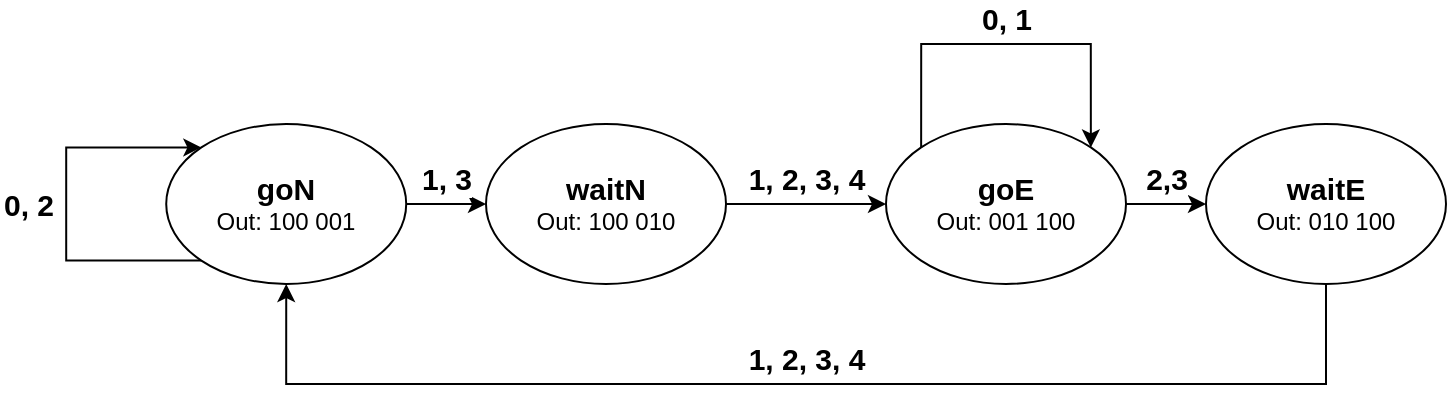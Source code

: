<mxfile version="17.4.6" type="device"><diagram id="2Yp14xLSAn1HWh6ZhCZn" name="Page-1"><mxGraphModel dx="1038" dy="547" grid="1" gridSize="10" guides="1" tooltips="1" connect="1" arrows="1" fold="1" page="1" pageScale="1" pageWidth="827" pageHeight="1169" math="0" shadow="0"><root><mxCell id="0"/><mxCell id="1" parent="0"/><mxCell id="7hPypMRG30PPzJz8ZSHK-5" style="edgeStyle=orthogonalEdgeStyle;rounded=0;orthogonalLoop=1;jettySize=auto;html=1;exitX=0;exitY=1;exitDx=0;exitDy=0;entryX=0;entryY=0;entryDx=0;entryDy=0;" edge="1" parent="1" source="7hPypMRG30PPzJz8ZSHK-1" target="7hPypMRG30PPzJz8ZSHK-1"><mxGeometry relative="1" as="geometry"><mxPoint x="30.11" y="150" as="targetPoint"/><Array as="points"><mxPoint x="90.11" y="178"/><mxPoint x="90.11" y="122"/></Array></mxGeometry></mxCell><mxCell id="7hPypMRG30PPzJz8ZSHK-6" value="0, 2" style="edgeLabel;html=1;align=center;verticalAlign=middle;resizable=0;points=[];fontStyle=1;fontSize=15;" vertex="1" connectable="0" parent="7hPypMRG30PPzJz8ZSHK-5"><mxGeometry x="0.391" relative="1" as="geometry"><mxPoint x="-29" y="28" as="offset"/></mxGeometry></mxCell><mxCell id="7hPypMRG30PPzJz8ZSHK-13" style="edgeStyle=orthogonalEdgeStyle;rounded=0;orthogonalLoop=1;jettySize=auto;html=1;exitX=1;exitY=0.5;exitDx=0;exitDy=0;entryX=0;entryY=0.5;entryDx=0;entryDy=0;fontSize=15;" edge="1" parent="1" source="7hPypMRG30PPzJz8ZSHK-1" target="7hPypMRG30PPzJz8ZSHK-12"><mxGeometry relative="1" as="geometry"/></mxCell><mxCell id="7hPypMRG30PPzJz8ZSHK-1" value="&lt;font size=&quot;1&quot;&gt;&lt;b style=&quot;font-size: 15px&quot;&gt;goN&lt;/b&gt;&lt;/font&gt;&lt;br&gt;Out: 100 001" style="ellipse;whiteSpace=wrap;html=1;" vertex="1" parent="1"><mxGeometry x="140.11" y="110" width="120" height="80" as="geometry"/></mxCell><mxCell id="7hPypMRG30PPzJz8ZSHK-16" value="" style="edgeStyle=orthogonalEdgeStyle;rounded=0;orthogonalLoop=1;jettySize=auto;html=1;fontSize=15;" edge="1" parent="1" source="7hPypMRG30PPzJz8ZSHK-12" target="7hPypMRG30PPzJz8ZSHK-15"><mxGeometry relative="1" as="geometry"/></mxCell><mxCell id="7hPypMRG30PPzJz8ZSHK-12" value="&lt;font style=&quot;font-size: 15px&quot;&gt;&lt;b&gt;waitN&lt;/b&gt;&lt;/font&gt;&lt;br&gt;Out: 100 010" style="ellipse;whiteSpace=wrap;html=1;" vertex="1" parent="1"><mxGeometry x="300" y="110" width="120" height="80" as="geometry"/></mxCell><mxCell id="7hPypMRG30PPzJz8ZSHK-14" value="1, 3" style="edgeLabel;html=1;align=center;verticalAlign=middle;resizable=0;points=[];fontStyle=1;fontSize=15;" vertex="1" connectable="0" parent="1"><mxGeometry x="279.996" y="150.002" as="geometry"><mxPoint y="-13" as="offset"/></mxGeometry></mxCell><mxCell id="7hPypMRG30PPzJz8ZSHK-21" style="edgeStyle=orthogonalEdgeStyle;rounded=0;orthogonalLoop=1;jettySize=auto;html=1;exitX=1;exitY=0.5;exitDx=0;exitDy=0;entryX=0;entryY=0.5;entryDx=0;entryDy=0;fontSize=15;" edge="1" parent="1" source="7hPypMRG30PPzJz8ZSHK-15" target="7hPypMRG30PPzJz8ZSHK-20"><mxGeometry relative="1" as="geometry"/></mxCell><mxCell id="7hPypMRG30PPzJz8ZSHK-15" value="&lt;font style=&quot;font-size: 15px&quot;&gt;&lt;b&gt;goE&lt;br&gt;&lt;/b&gt;&lt;/font&gt;Out: 001 100" style="ellipse;whiteSpace=wrap;html=1;" vertex="1" parent="1"><mxGeometry x="500" y="110" width="120" height="80" as="geometry"/></mxCell><mxCell id="7hPypMRG30PPzJz8ZSHK-17" value="1, 2, 3, 4" style="edgeLabel;html=1;align=center;verticalAlign=middle;resizable=0;points=[];fontStyle=1;fontSize=15;" vertex="1" connectable="0" parent="1"><mxGeometry x="459.996" y="150.002" as="geometry"><mxPoint y="-13" as="offset"/></mxGeometry></mxCell><mxCell id="7hPypMRG30PPzJz8ZSHK-18" style="edgeStyle=orthogonalEdgeStyle;rounded=0;orthogonalLoop=1;jettySize=auto;html=1;exitX=0;exitY=0;exitDx=0;exitDy=0;entryX=1;entryY=0;entryDx=0;entryDy=0;fontSize=15;" edge="1" parent="1" source="7hPypMRG30PPzJz8ZSHK-15" target="7hPypMRG30PPzJz8ZSHK-15"><mxGeometry relative="1" as="geometry"><Array as="points"><mxPoint x="518" y="70"/><mxPoint x="602" y="70"/></Array></mxGeometry></mxCell><mxCell id="7hPypMRG30PPzJz8ZSHK-19" value="0, 1" style="edgeLabel;html=1;align=center;verticalAlign=middle;resizable=0;points=[];fontStyle=1;fontSize=15;" vertex="1" connectable="0" parent="1"><mxGeometry x="559.996" y="70.002" as="geometry"><mxPoint y="-13" as="offset"/></mxGeometry></mxCell><mxCell id="7hPypMRG30PPzJz8ZSHK-23" style="edgeStyle=orthogonalEdgeStyle;rounded=0;orthogonalLoop=1;jettySize=auto;html=1;exitX=0.5;exitY=1;exitDx=0;exitDy=0;entryX=0.5;entryY=1;entryDx=0;entryDy=0;fontSize=15;" edge="1" parent="1" source="7hPypMRG30PPzJz8ZSHK-20" target="7hPypMRG30PPzJz8ZSHK-1"><mxGeometry relative="1" as="geometry"><Array as="points"><mxPoint x="720" y="240"/><mxPoint x="200" y="240"/></Array></mxGeometry></mxCell><mxCell id="7hPypMRG30PPzJz8ZSHK-20" value="&lt;font style=&quot;font-size: 15px&quot;&gt;&lt;b&gt;waitE&lt;br&gt;&lt;/b&gt;&lt;/font&gt;Out: 010 100" style="ellipse;whiteSpace=wrap;html=1;" vertex="1" parent="1"><mxGeometry x="660" y="110" width="120" height="80" as="geometry"/></mxCell><mxCell id="7hPypMRG30PPzJz8ZSHK-22" value="2,3" style="edgeLabel;html=1;align=center;verticalAlign=middle;resizable=0;points=[];fontStyle=1;fontSize=15;" vertex="1" connectable="0" parent="1"><mxGeometry x="639.996" y="150.002" as="geometry"><mxPoint y="-13" as="offset"/></mxGeometry></mxCell><mxCell id="7hPypMRG30PPzJz8ZSHK-24" value="1, 2, 3, 4" style="edgeLabel;html=1;align=center;verticalAlign=middle;resizable=0;points=[];fontStyle=1;fontSize=15;" vertex="1" connectable="0" parent="1"><mxGeometry x="459.996" y="240.002" as="geometry"><mxPoint y="-13" as="offset"/></mxGeometry></mxCell></root></mxGraphModel></diagram></mxfile>